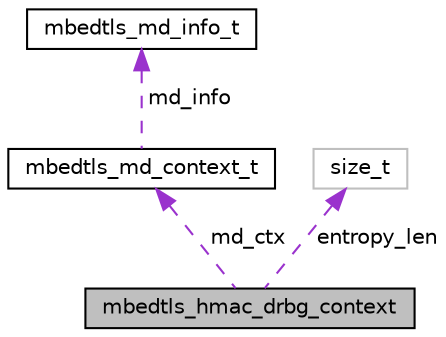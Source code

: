 digraph "mbedtls_hmac_drbg_context"
{
  edge [fontname="Helvetica",fontsize="10",labelfontname="Helvetica",labelfontsize="10"];
  node [fontname="Helvetica",fontsize="10",shape=record];
  Node1 [label="mbedtls_hmac_drbg_context",height=0.2,width=0.4,color="black", fillcolor="grey75", style="filled", fontcolor="black"];
  Node2 -> Node1 [dir="back",color="darkorchid3",fontsize="10",style="dashed",label=" md_ctx" ,fontname="Helvetica"];
  Node2 [label="mbedtls_md_context_t",height=0.2,width=0.4,color="black", fillcolor="white", style="filled",URL="$structmbedtls__md__context__t.html"];
  Node3 -> Node2 [dir="back",color="darkorchid3",fontsize="10",style="dashed",label=" md_info" ,fontname="Helvetica"];
  Node3 [label="mbedtls_md_info_t",height=0.2,width=0.4,color="black", fillcolor="white", style="filled",URL="$structmbedtls__md__info__t.html"];
  Node4 -> Node1 [dir="back",color="darkorchid3",fontsize="10",style="dashed",label=" entropy_len" ,fontname="Helvetica"];
  Node4 [label="size_t",height=0.2,width=0.4,color="grey75", fillcolor="white", style="filled"];
}
